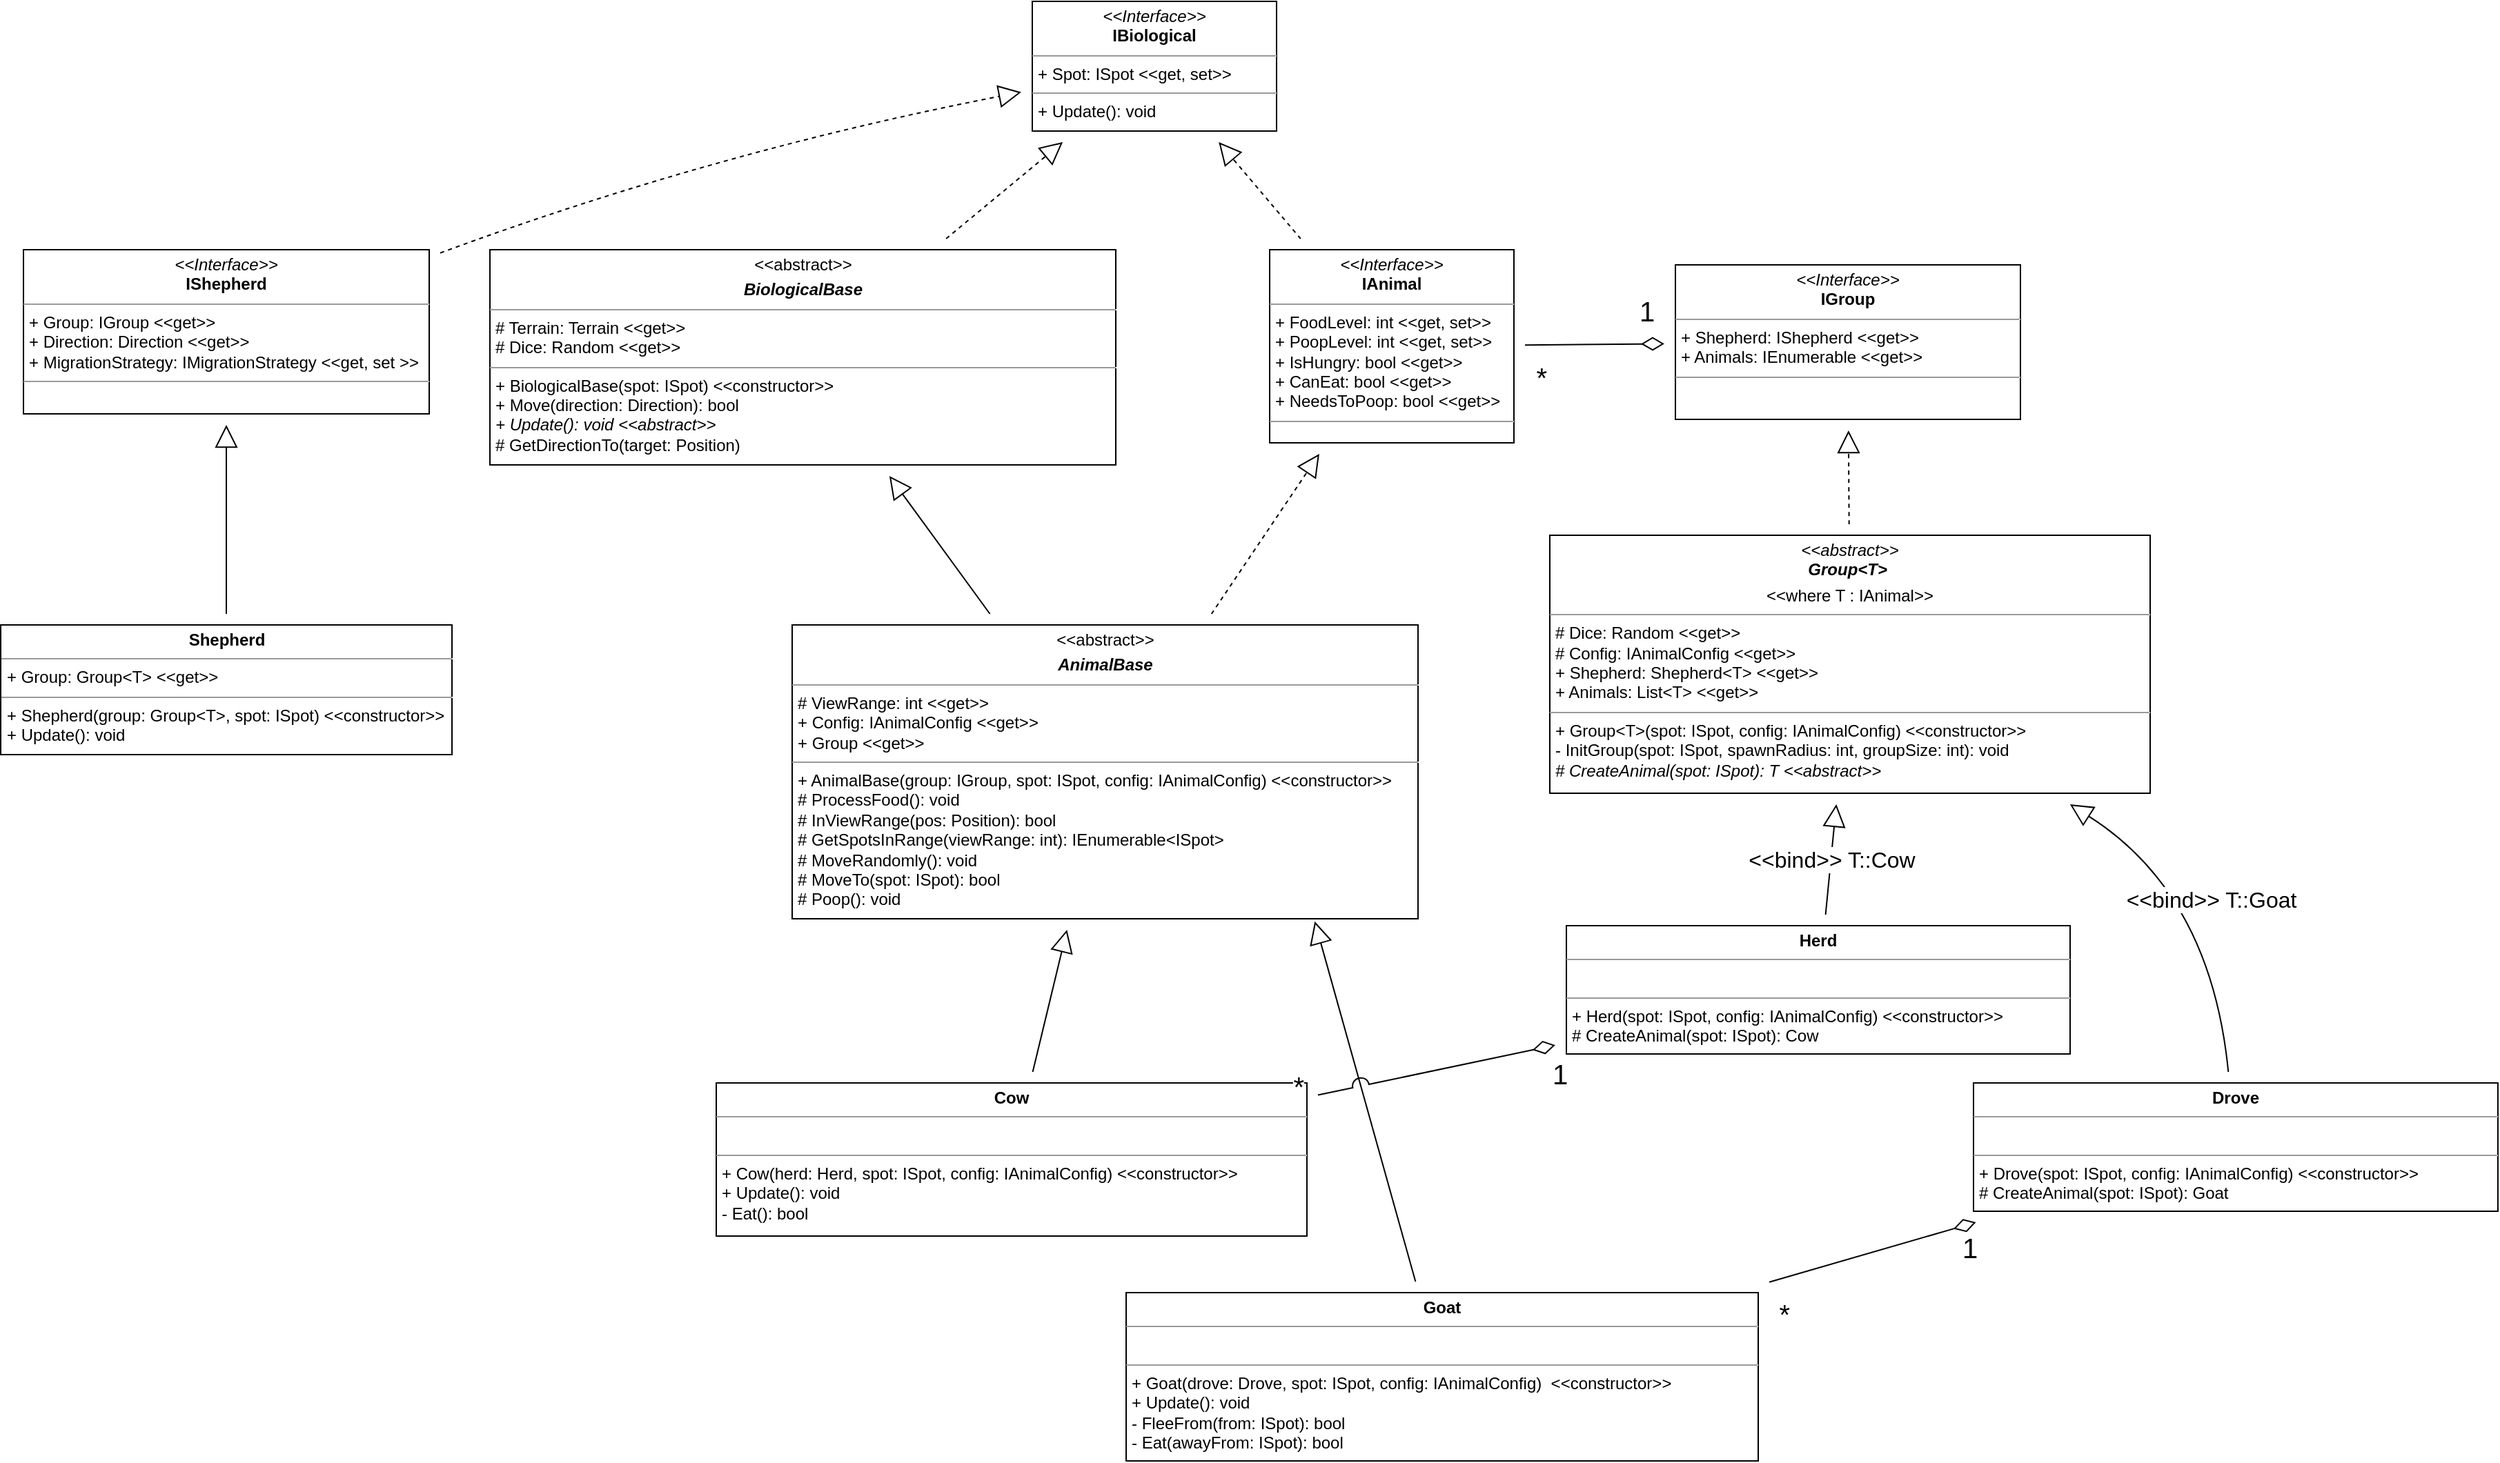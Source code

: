 <mxfile version="17.4.2" type="device"><diagram id="nDmwAzwh6STK1gziYOl3" name="Page-1"><mxGraphModel dx="3419" dy="1558" grid="0" gridSize="10" guides="1" tooltips="1" connect="1" arrows="1" fold="1" page="0" pageScale="1" pageWidth="850" pageHeight="1100" math="0" shadow="0"><root><mxCell id="0"/><mxCell id="1" parent="0"/><mxCell id="Yli_840KHAaYa0BLck_Y-39" style="edgeStyle=none;curved=1;rounded=0;hachureGap=4;orthogonalLoop=1;jettySize=auto;html=1;fontFamily=Helvetica;fontSize=16;endArrow=block;startSize=14;endSize=14;sourcePerimeterSpacing=8;targetPerimeterSpacing=8;endFill=0;dashed=1;" edge="1" parent="1" source="Yli_840KHAaYa0BLck_Y-37" target="Yli_840KHAaYa0BLck_Y-38"><mxGeometry relative="1" as="geometry"/></mxCell><mxCell id="Yli_840KHAaYa0BLck_Y-37" value="&lt;p style=&quot;margin: 0px ; margin-top: 4px ; text-align: center&quot;&gt;&lt;i&gt;&amp;lt;&amp;lt;Interface&amp;gt;&amp;gt;&lt;/i&gt;&lt;br&gt;&lt;b&gt;IAnimal&lt;/b&gt;&lt;/p&gt;&lt;hr size=&quot;1&quot;&gt;&lt;p style=&quot;margin: 0px ; margin-left: 4px&quot;&gt;+ FoodLevel: int &amp;lt;&amp;lt;get, set&amp;gt;&amp;gt;&lt;br&gt;+ PoopLevel: int &amp;lt;&amp;lt;get, set&amp;gt;&amp;gt;&lt;/p&gt;&lt;p style=&quot;margin: 0px ; margin-left: 4px&quot;&gt;+ IsHungry: bool &amp;lt;&amp;lt;get&amp;gt;&amp;gt;&lt;/p&gt;&lt;p style=&quot;margin: 0px ; margin-left: 4px&quot;&gt;+ CanEat: bool &amp;lt;&amp;lt;get&amp;gt;&amp;gt;&lt;/p&gt;&lt;p style=&quot;margin: 0px ; margin-left: 4px&quot;&gt;+ NeedsToPoop: bool &amp;lt;&amp;lt;get&amp;gt;&amp;gt;&lt;/p&gt;&lt;hr size=&quot;1&quot;&gt;&lt;p style=&quot;margin: 0px ; margin-left: 4px&quot;&gt;&lt;br&gt;&lt;/p&gt;" style="verticalAlign=top;align=left;overflow=fill;fontSize=12;fontFamily=Helvetica;html=1;hachureGap=4;" vertex="1" parent="1"><mxGeometry x="113" y="-58" width="177" height="140" as="geometry"/></mxCell><mxCell id="Yli_840KHAaYa0BLck_Y-38" value="&lt;p style=&quot;margin: 0px ; margin-top: 4px ; text-align: center&quot;&gt;&lt;i&gt;&amp;lt;&amp;lt;Interface&amp;gt;&amp;gt;&lt;/i&gt;&lt;br&gt;&lt;b&gt;IBiological&lt;/b&gt;&lt;/p&gt;&lt;hr size=&quot;1&quot;&gt;&lt;p style=&quot;margin: 0px ; margin-left: 4px&quot;&gt;+ Spot: ISpot &amp;lt;&amp;lt;get, set&amp;gt;&amp;gt;&lt;br&gt;&lt;/p&gt;&lt;hr size=&quot;1&quot;&gt;&lt;p style=&quot;margin: 0px ; margin-left: 4px&quot;&gt;+ Update(): void&lt;/p&gt;" style="verticalAlign=top;align=left;overflow=fill;fontSize=12;fontFamily=Helvetica;html=1;hachureGap=4;" vertex="1" parent="1"><mxGeometry x="-59" y="-238" width="177" height="94" as="geometry"/></mxCell><mxCell id="Yli_840KHAaYa0BLck_Y-41" style="edgeStyle=none;curved=1;rounded=0;hachureGap=4;orthogonalLoop=1;jettySize=auto;html=1;fontFamily=Helvetica;fontSize=16;endArrow=block;endFill=0;startSize=14;endSize=14;sourcePerimeterSpacing=8;targetPerimeterSpacing=8;" edge="1" parent="1" source="Yli_840KHAaYa0BLck_Y-40" target="Yli_840KHAaYa0BLck_Y-43"><mxGeometry relative="1" as="geometry"/></mxCell><mxCell id="Yli_840KHAaYa0BLck_Y-40" value="&lt;p style=&quot;margin: 0px ; margin-top: 4px ; text-align: center&quot;&gt;&lt;b&gt;Cow&lt;/b&gt;&lt;/p&gt;&lt;hr size=&quot;1&quot;&gt;&lt;p style=&quot;margin: 0px ; margin-left: 4px&quot;&gt;&lt;br&gt;&lt;/p&gt;&lt;hr size=&quot;1&quot;&gt;&lt;p style=&quot;margin: 0px ; margin-left: 4px&quot;&gt;+ Cow(herd: Herd, spot: ISpot, config: IAnimalConfig) &amp;lt;&amp;lt;constructor&amp;gt;&amp;gt;&lt;/p&gt;&lt;p style=&quot;margin: 0px ; margin-left: 4px&quot;&gt;+ Update(): void&lt;/p&gt;&lt;p style=&quot;margin: 0px ; margin-left: 4px&quot;&gt;- Eat(): bool&lt;/p&gt;" style="verticalAlign=top;align=left;overflow=fill;fontSize=12;fontFamily=Helvetica;html=1;hachureGap=4;" vertex="1" parent="1"><mxGeometry x="-288" y="546" width="428" height="111" as="geometry"/></mxCell><mxCell id="Yli_840KHAaYa0BLck_Y-45" style="edgeStyle=none;rounded=0;hachureGap=4;orthogonalLoop=1;jettySize=auto;html=1;fontFamily=Helvetica;fontSize=16;endArrow=block;endFill=0;startSize=14;endSize=14;sourcePerimeterSpacing=8;targetPerimeterSpacing=8;entryX=0.835;entryY=1.009;entryDx=0;entryDy=0;entryPerimeter=0;" edge="1" parent="1" source="Yli_840KHAaYa0BLck_Y-42" target="Yli_840KHAaYa0BLck_Y-43"><mxGeometry relative="1" as="geometry"><Array as="points"/></mxGeometry></mxCell><mxCell id="Yli_840KHAaYa0BLck_Y-42" value="&lt;p style=&quot;margin: 0px ; margin-top: 4px ; text-align: center&quot;&gt;&lt;b&gt;Goat&lt;/b&gt;&lt;/p&gt;&lt;hr size=&quot;1&quot;&gt;&lt;p style=&quot;margin: 0px ; margin-left: 4px&quot;&gt;&lt;br&gt;&lt;/p&gt;&lt;hr size=&quot;1&quot;&gt;&lt;p style=&quot;margin: 0px 0px 0px 4px&quot;&gt;+ Goat(drove: Drove, spot: ISpot, config: IAnimalConfig)&amp;nbsp; &amp;lt;&amp;lt;constructor&amp;gt;&amp;gt;&lt;/p&gt;&lt;p style=&quot;margin: 0px 0px 0px 4px&quot;&gt;+ Update(): void&lt;/p&gt;&lt;p style=&quot;margin: 0px ; margin-left: 4px&quot;&gt;- FleeFrom(from: ISpot): bool&lt;/p&gt;&lt;p style=&quot;margin: 0px ; margin-left: 4px&quot;&gt;- Eat(awayFrom: ISpot): bool&lt;/p&gt;" style="verticalAlign=top;align=left;overflow=fill;fontSize=12;fontFamily=Helvetica;html=1;hachureGap=4;" vertex="1" parent="1"><mxGeometry x="9" y="698" width="458" height="122" as="geometry"/></mxCell><mxCell id="Yli_840KHAaYa0BLck_Y-44" style="edgeStyle=none;curved=1;rounded=0;hachureGap=4;orthogonalLoop=1;jettySize=auto;html=1;fontFamily=Helvetica;fontSize=16;endArrow=block;endFill=0;startSize=14;endSize=14;sourcePerimeterSpacing=8;targetPerimeterSpacing=8;dashed=1;" edge="1" parent="1" source="Yli_840KHAaYa0BLck_Y-43" target="Yli_840KHAaYa0BLck_Y-37"><mxGeometry relative="1" as="geometry"/></mxCell><mxCell id="Yli_840KHAaYa0BLck_Y-73" style="edgeStyle=none;rounded=0;hachureGap=4;jumpStyle=arc;jumpSize=12;orthogonalLoop=1;jettySize=auto;html=1;fontFamily=Helvetica;fontSize=16;endArrow=block;endFill=0;startSize=14;endSize=14;sourcePerimeterSpacing=8;targetPerimeterSpacing=8;" edge="1" parent="1" source="Yli_840KHAaYa0BLck_Y-43" target="Yli_840KHAaYa0BLck_Y-56"><mxGeometry relative="1" as="geometry"/></mxCell><mxCell id="Yli_840KHAaYa0BLck_Y-43" value="&lt;p style=&quot;margin: 0px ; margin-top: 4px ; text-align: center&quot;&gt;&amp;lt;&amp;lt;abstract&amp;gt;&amp;gt;&lt;/p&gt;&lt;p style=&quot;margin: 0px ; margin-top: 4px ; text-align: center&quot;&gt;&lt;b&gt;&lt;i&gt;AnimalBase&lt;/i&gt;&lt;/b&gt;&lt;/p&gt;&lt;hr size=&quot;1&quot;&gt;&lt;p style=&quot;margin: 0px ; margin-left: 4px&quot;&gt;# ViewRange: int &amp;lt;&amp;lt;get&amp;gt;&amp;gt;&lt;/p&gt;&lt;p style=&quot;margin: 0px ; margin-left: 4px&quot;&gt;+ Config: IAnimalConfig &amp;lt;&amp;lt;get&amp;gt;&amp;gt;&lt;/p&gt;&lt;p style=&quot;margin: 0px ; margin-left: 4px&quot;&gt;+ Group &amp;lt;&amp;lt;get&amp;gt;&amp;gt;&lt;/p&gt;&lt;hr size=&quot;1&quot;&gt;&lt;p style=&quot;margin: 0px ; margin-left: 4px&quot;&gt;+ AnimalBase(group: IGroup, spot: ISpot, config: IAnimalConfig) &amp;lt;&amp;lt;constructor&amp;gt;&amp;gt;&lt;/p&gt;&lt;p style=&quot;margin: 0px ; margin-left: 4px&quot;&gt;# ProcessFood(): void&lt;/p&gt;&lt;p style=&quot;margin: 0px ; margin-left: 4px&quot;&gt;# InViewRange(pos: Position): bool&lt;/p&gt;&lt;p style=&quot;margin: 0px ; margin-left: 4px&quot;&gt;# GetSpotsInRange(viewRange: int): IEnumerable&amp;lt;ISpot&amp;gt;&lt;/p&gt;&lt;p style=&quot;margin: 0px ; margin-left: 4px&quot;&gt;# MoveRandomly(): void&lt;/p&gt;&lt;p style=&quot;margin: 0px ; margin-left: 4px&quot;&gt;# MoveTo(spot: ISpot): bool&lt;/p&gt;&lt;p style=&quot;margin: 0px ; margin-left: 4px&quot;&gt;# Poop(): void&lt;/p&gt;" style="verticalAlign=top;align=left;overflow=fill;fontSize=12;fontFamily=Helvetica;html=1;hachureGap=4;" vertex="1" parent="1"><mxGeometry x="-233" y="214" width="453.5" height="213" as="geometry"/></mxCell><mxCell id="Yli_840KHAaYa0BLck_Y-46" value="&lt;p style=&quot;margin: 0px ; margin-top: 4px ; text-align: center&quot;&gt;&lt;i&gt;&amp;lt;&amp;lt;Interface&amp;gt;&amp;gt;&lt;/i&gt;&lt;br&gt;&lt;b&gt;IGroup&lt;/b&gt;&lt;/p&gt;&lt;hr size=&quot;1&quot;&gt;&lt;p style=&quot;margin: 0px ; margin-left: 4px&quot;&gt;+ Shepherd: IShepherd &amp;lt;&amp;lt;get&amp;gt;&amp;gt;&lt;br&gt;&lt;/p&gt;&lt;p style=&quot;margin: 0px ; margin-left: 4px&quot;&gt;+ Animals: IEnumerable &amp;lt;&amp;lt;get&amp;gt;&amp;gt;&lt;/p&gt;&lt;hr size=&quot;1&quot;&gt;&lt;p style=&quot;margin: 0px ; margin-left: 4px&quot;&gt;&lt;br&gt;&lt;/p&gt;" style="verticalAlign=top;align=left;overflow=fill;fontSize=12;fontFamily=Helvetica;html=1;hachureGap=4;" vertex="1" parent="1"><mxGeometry x="407" y="-47" width="250" height="112" as="geometry"/></mxCell><mxCell id="Yli_840KHAaYa0BLck_Y-48" style="edgeStyle=none;curved=1;rounded=0;hachureGap=4;orthogonalLoop=1;jettySize=auto;html=1;fontFamily=Helvetica;fontSize=16;endArrow=block;endFill=0;startSize=14;endSize=14;sourcePerimeterSpacing=8;targetPerimeterSpacing=8;dashed=1;" edge="1" parent="1" source="Yli_840KHAaYa0BLck_Y-47" target="Yli_840KHAaYa0BLck_Y-46"><mxGeometry relative="1" as="geometry"/></mxCell><mxCell id="Yli_840KHAaYa0BLck_Y-47" value="&lt;p style=&quot;margin: 0px ; margin-top: 4px ; text-align: center&quot;&gt;&lt;i&gt;&amp;lt;&amp;lt;abstract&amp;gt;&amp;gt;&lt;/i&gt;&lt;br&gt;&lt;b&gt;&lt;i&gt;Group&amp;lt;T&amp;gt;&amp;nbsp;&lt;/i&gt;&lt;/b&gt;&lt;/p&gt;&lt;p style=&quot;margin: 0px ; margin-top: 4px ; text-align: center&quot;&gt;&amp;lt;&amp;lt;where T : IAnimal&amp;gt;&amp;gt;&lt;/p&gt;&lt;hr size=&quot;1&quot;&gt;&lt;p style=&quot;margin: 0px ; margin-left: 4px&quot;&gt;# Dice: Random &amp;lt;&amp;lt;get&amp;gt;&amp;gt;&lt;/p&gt;&lt;p style=&quot;margin: 0px ; margin-left: 4px&quot;&gt;# Config: IAnimalConfig &amp;lt;&amp;lt;get&amp;gt;&amp;gt;&lt;/p&gt;&lt;p style=&quot;margin: 0px ; margin-left: 4px&quot;&gt;+ Shepherd: Shepherd&amp;lt;T&amp;gt; &amp;lt;&amp;lt;get&amp;gt;&amp;gt;&lt;/p&gt;&lt;p style=&quot;margin: 0px ; margin-left: 4px&quot;&gt;+ Animals: List&amp;lt;T&amp;gt; &amp;lt;&amp;lt;get&amp;gt;&amp;gt;&amp;nbsp;&lt;/p&gt;&lt;hr size=&quot;1&quot;&gt;&lt;p style=&quot;margin: 0px ; margin-left: 4px&quot;&gt;+ Group&amp;lt;T&amp;gt;(spot: ISpot, config: IAnimalConfig) &amp;lt;&amp;lt;constructor&amp;gt;&amp;gt;&lt;/p&gt;&lt;p style=&quot;margin: 0px ; margin-left: 4px&quot;&gt;- InitGroup(spot: ISpot, spawnRadius: int, groupSize: int): void&lt;/p&gt;&lt;p style=&quot;margin: 0px ; margin-left: 4px&quot;&gt;&lt;i&gt;# CreateAnimal(spot: ISpot): T &amp;lt;&amp;lt;abstract&amp;gt;&amp;gt;&lt;/i&gt;&lt;/p&gt;&lt;p style=&quot;margin: 0px ; margin-left: 4px&quot;&gt;&lt;i&gt;&lt;br&gt;&lt;/i&gt;&lt;/p&gt;" style="verticalAlign=top;align=left;overflow=fill;fontSize=12;fontFamily=Helvetica;html=1;hachureGap=4;" vertex="1" parent="1"><mxGeometry x="316" y="149" width="435" height="187" as="geometry"/></mxCell><mxCell id="Yli_840KHAaYa0BLck_Y-51" value="&amp;lt;&amp;lt;bind&amp;gt;&amp;gt; T::Cow" style="edgeStyle=none;curved=1;rounded=0;hachureGap=4;orthogonalLoop=1;jettySize=auto;html=1;fontFamily=Helvetica;fontSize=16;endArrow=block;endFill=0;startSize=14;endSize=14;sourcePerimeterSpacing=8;targetPerimeterSpacing=8;" edge="1" parent="1" source="Yli_840KHAaYa0BLck_Y-50" target="Yli_840KHAaYa0BLck_Y-47"><mxGeometry relative="1" as="geometry"/></mxCell><mxCell id="Yli_840KHAaYa0BLck_Y-50" value="&lt;p style=&quot;margin: 0px ; margin-top: 4px ; text-align: center&quot;&gt;&lt;b&gt;Herd&lt;/b&gt;&lt;/p&gt;&lt;hr size=&quot;1&quot;&gt;&lt;p style=&quot;margin: 0px ; margin-left: 4px&quot;&gt;&lt;span&gt;&amp;nbsp;&lt;/span&gt;&lt;/p&gt;&lt;hr size=&quot;1&quot;&gt;&lt;p style=&quot;margin: 0px ; margin-left: 4px&quot;&gt;+ Herd(spot: ISpot, config: IAnimalConfig) &amp;lt;&amp;lt;constructor&amp;gt;&amp;gt;&lt;/p&gt;&lt;p style=&quot;margin: 0px ; margin-left: 4px&quot;&gt;&lt;span&gt;# CreateAnimal(spot: ISpot): Cow&lt;/span&gt;&lt;br&gt;&lt;/p&gt;&lt;p style=&quot;margin: 0px ; margin-left: 4px&quot;&gt;&lt;i&gt;&lt;br&gt;&lt;/i&gt;&lt;/p&gt;" style="verticalAlign=top;align=left;overflow=fill;fontSize=12;fontFamily=Helvetica;html=1;hachureGap=4;" vertex="1" parent="1"><mxGeometry x="328" y="432" width="365" height="93" as="geometry"/></mxCell><mxCell id="Yli_840KHAaYa0BLck_Y-53" value="&amp;lt;&amp;lt;bind&amp;gt;&amp;gt; T::Goat" style="edgeStyle=none;curved=1;rounded=0;hachureGap=4;orthogonalLoop=1;jettySize=auto;html=1;fontFamily=Helvetica;fontSize=16;endArrow=block;endFill=0;startSize=14;endSize=14;sourcePerimeterSpacing=8;targetPerimeterSpacing=8;" edge="1" parent="1" source="Yli_840KHAaYa0BLck_Y-52" target="Yli_840KHAaYa0BLck_Y-47"><mxGeometry relative="1" as="geometry"><Array as="points"><mxPoint x="795" y="409"/></Array></mxGeometry></mxCell><mxCell id="Yli_840KHAaYa0BLck_Y-52" value="&lt;p style=&quot;margin: 0px ; margin-top: 4px ; text-align: center&quot;&gt;&lt;b&gt;Drove&lt;/b&gt;&lt;/p&gt;&lt;hr size=&quot;1&quot;&gt;&lt;p style=&quot;margin: 0px ; margin-left: 4px&quot;&gt;&lt;span&gt;&amp;nbsp;&lt;/span&gt;&lt;/p&gt;&lt;hr size=&quot;1&quot;&gt;&lt;p style=&quot;margin: 0px ; margin-left: 4px&quot;&gt;+ Drove(spot: ISpot, config: IAnimalConfig) &amp;lt;&amp;lt;constructor&amp;gt;&amp;gt;&lt;/p&gt;&lt;p style=&quot;margin: 0px ; margin-left: 4px&quot;&gt;&lt;span&gt;# CreateAnimal(spot: ISpot): Goat&lt;/span&gt;&lt;br&gt;&lt;/p&gt;&lt;p style=&quot;margin: 0px ; margin-left: 4px&quot;&gt;&lt;i&gt;&lt;br&gt;&lt;/i&gt;&lt;/p&gt;" style="verticalAlign=top;align=left;overflow=fill;fontSize=12;fontFamily=Helvetica;html=1;hachureGap=4;" vertex="1" parent="1"><mxGeometry x="623" y="546" width="380" height="93" as="geometry"/></mxCell><mxCell id="Yli_840KHAaYa0BLck_Y-58" style="edgeStyle=none;curved=1;rounded=0;hachureGap=4;orthogonalLoop=1;jettySize=auto;html=1;fontFamily=Helvetica;fontSize=16;endArrow=block;endFill=0;startSize=14;endSize=14;sourcePerimeterSpacing=8;targetPerimeterSpacing=8;dashed=1;" edge="1" parent="1" source="Yli_840KHAaYa0BLck_Y-56" target="Yli_840KHAaYa0BLck_Y-38"><mxGeometry relative="1" as="geometry"/></mxCell><mxCell id="Yli_840KHAaYa0BLck_Y-56" value="&lt;p style=&quot;margin: 0px ; margin-top: 4px ; text-align: center&quot;&gt;&amp;lt;&amp;lt;abstract&amp;gt;&amp;gt;&lt;/p&gt;&lt;p style=&quot;margin: 0px ; margin-top: 4px ; text-align: center&quot;&gt;&lt;b&gt;&lt;i&gt;BiologicalBase&lt;/i&gt;&lt;/b&gt;&lt;/p&gt;&lt;hr size=&quot;1&quot;&gt;&lt;p style=&quot;margin: 0px ; margin-left: 4px&quot;&gt;# Terrain: Terrain &amp;lt;&amp;lt;get&amp;gt;&amp;gt;&lt;br&gt;&lt;/p&gt;&lt;p style=&quot;margin: 0px ; margin-left: 4px&quot;&gt;# Dice: Random &amp;lt;&amp;lt;get&amp;gt;&amp;gt;&lt;/p&gt;&lt;hr size=&quot;1&quot;&gt;&lt;p style=&quot;margin: 0px ; margin-left: 4px&quot;&gt;+ BiologicalBase(spot: ISpot) &amp;lt;&amp;lt;constructor&amp;gt;&amp;gt;&lt;/p&gt;&lt;p style=&quot;margin: 0px ; margin-left: 4px&quot;&gt;+ Move(direction: Direction): bool&lt;/p&gt;&lt;p style=&quot;margin: 0px ; margin-left: 4px&quot;&gt;&lt;i&gt;+ Update(): void &amp;lt;&amp;lt;abstract&amp;gt;&amp;gt;&lt;/i&gt;&lt;/p&gt;&lt;p style=&quot;margin: 0px ; margin-left: 4px&quot;&gt;# GetDirectionTo(target: Position)&lt;/p&gt;" style="verticalAlign=top;align=left;overflow=fill;fontSize=12;fontFamily=Helvetica;html=1;hachureGap=4;" vertex="1" parent="1"><mxGeometry x="-452" y="-58" width="453.5" height="156" as="geometry"/></mxCell><mxCell id="Yli_840KHAaYa0BLck_Y-61" value="" style="endArrow=none;html=1;endSize=12;startArrow=diamondThin;startSize=14;startFill=0;rounded=0;hachureGap=4;fontFamily=Helvetica;fontSize=16;sourcePerimeterSpacing=8;targetPerimeterSpacing=8;endFill=0;" edge="1" parent="1" source="Yli_840KHAaYa0BLck_Y-52" target="Yli_840KHAaYa0BLck_Y-42"><mxGeometry relative="1" as="geometry"><mxPoint x="481" y="637.5" as="sourcePoint"/><mxPoint x="481" y="637.5" as="targetPoint"/></mxGeometry></mxCell><mxCell id="Yli_840KHAaYa0BLck_Y-62" value="1" style="edgeLabel;resizable=0;html=1;align=left;verticalAlign=top;hachureGap=4;fontFamily=Helvetica;fontSize=20;" connectable="0" vertex="1" parent="Yli_840KHAaYa0BLck_Y-61"><mxGeometry x="-1" relative="1" as="geometry"><mxPoint x="-12" as="offset"/></mxGeometry></mxCell><mxCell id="Yli_840KHAaYa0BLck_Y-63" value="*" style="edgeLabel;resizable=0;html=1;align=right;verticalAlign=top;hachureGap=4;fontFamily=Helvetica;fontSize=20;" connectable="0" vertex="1" parent="Yli_840KHAaYa0BLck_Y-61"><mxGeometry x="1" relative="1" as="geometry"><mxPoint x="16" y="5" as="offset"/></mxGeometry></mxCell><mxCell id="Yli_840KHAaYa0BLck_Y-64" value="" style="endArrow=none;html=1;endSize=12;startArrow=diamondThin;startSize=14;startFill=0;hachureGap=4;fontFamily=Helvetica;fontSize=16;sourcePerimeterSpacing=8;targetPerimeterSpacing=8;endFill=0;rounded=0;jumpStyle=arc;jumpSize=12;" edge="1" parent="1" source="Yli_840KHAaYa0BLck_Y-50" target="Yli_840KHAaYa0BLck_Y-40"><mxGeometry x="-0.369" y="11" relative="1" as="geometry"><mxPoint x="643" y="688.068" as="sourcePoint"/><mxPoint x="485.0" y="720.441" as="targetPoint"/><mxPoint as="offset"/></mxGeometry></mxCell><mxCell id="Yli_840KHAaYa0BLck_Y-65" value="1" style="edgeLabel;resizable=0;html=1;align=left;verticalAlign=top;hachureGap=4;fontFamily=Helvetica;fontSize=20;" connectable="0" vertex="1" parent="Yli_840KHAaYa0BLck_Y-64"><mxGeometry x="-1" relative="1" as="geometry"><mxPoint x="-4" y="2" as="offset"/></mxGeometry></mxCell><mxCell id="Yli_840KHAaYa0BLck_Y-66" value="*" style="edgeLabel;resizable=0;html=1;align=right;verticalAlign=top;hachureGap=4;fontFamily=Helvetica;fontSize=20;" connectable="0" vertex="1" parent="Yli_840KHAaYa0BLck_Y-64"><mxGeometry x="1" relative="1" as="geometry"><mxPoint x="-9" y="-25" as="offset"/></mxGeometry></mxCell><mxCell id="Yli_840KHAaYa0BLck_Y-67" value="" style="endArrow=none;html=1;endSize=12;startArrow=diamondThin;startSize=14;startFill=0;rounded=0;hachureGap=4;fontFamily=Helvetica;fontSize=16;sourcePerimeterSpacing=8;targetPerimeterSpacing=8;endFill=0;" edge="1" parent="1" source="Yli_840KHAaYa0BLck_Y-46" target="Yli_840KHAaYa0BLck_Y-37"><mxGeometry relative="1" as="geometry"><mxPoint x="643" y="688.068" as="sourcePoint"/><mxPoint x="485.0" y="720.441" as="targetPoint"/></mxGeometry></mxCell><mxCell id="Yli_840KHAaYa0BLck_Y-68" value="1" style="edgeLabel;resizable=0;html=1;align=left;verticalAlign=top;hachureGap=4;fontFamily=Helvetica;fontSize=20;" connectable="0" vertex="1" parent="Yli_840KHAaYa0BLck_Y-67"><mxGeometry x="-1" relative="1" as="geometry"><mxPoint x="-20" y="-42" as="offset"/></mxGeometry></mxCell><mxCell id="Yli_840KHAaYa0BLck_Y-69" value="*" style="edgeLabel;resizable=0;html=1;align=right;verticalAlign=top;hachureGap=4;fontFamily=Helvetica;fontSize=20;" connectable="0" vertex="1" parent="Yli_840KHAaYa0BLck_Y-67"><mxGeometry x="1" relative="1" as="geometry"><mxPoint x="16" y="5" as="offset"/></mxGeometry></mxCell><mxCell id="Yli_840KHAaYa0BLck_Y-75" style="edgeStyle=none;hachureGap=4;jumpStyle=arc;jumpSize=12;orthogonalLoop=1;jettySize=auto;html=1;fontFamily=Helvetica;fontSize=16;endArrow=block;endFill=0;startSize=14;endSize=14;sourcePerimeterSpacing=8;targetPerimeterSpacing=8;dashed=1;curved=1;" edge="1" parent="1" source="Yli_840KHAaYa0BLck_Y-74" target="Yli_840KHAaYa0BLck_Y-38"><mxGeometry relative="1" as="geometry"><Array as="points"><mxPoint x="-289" y="-129"/></Array></mxGeometry></mxCell><mxCell id="Yli_840KHAaYa0BLck_Y-74" value="&lt;p style=&quot;margin: 0px ; margin-top: 4px ; text-align: center&quot;&gt;&lt;i&gt;&amp;lt;&amp;lt;Interface&amp;gt;&amp;gt;&lt;/i&gt;&lt;br&gt;&lt;b&gt;IShepherd&lt;/b&gt;&lt;/p&gt;&lt;hr size=&quot;1&quot;&gt;&lt;p style=&quot;margin: 0px ; margin-left: 4px&quot;&gt;+ Group: IGroup&amp;nbsp;&lt;span&gt;&amp;lt;&amp;lt;get&amp;gt;&amp;gt;&lt;/span&gt;&lt;/p&gt;&lt;p style=&quot;margin: 0px ; margin-left: 4px&quot;&gt;&lt;span&gt;+ Direction: Direction &amp;lt;&amp;lt;get&amp;gt;&amp;gt;&lt;/span&gt;&lt;/p&gt;&lt;p style=&quot;margin: 0px ; margin-left: 4px&quot;&gt;&lt;span&gt;+ MigrationStrategy: IMigrationStrategy &amp;lt;&amp;lt;get, set &amp;gt;&amp;gt;&lt;/span&gt;&lt;/p&gt;&lt;hr size=&quot;1&quot;&gt;&lt;p style=&quot;margin: 0px ; margin-left: 4px&quot;&gt;&lt;br&gt;&lt;/p&gt;" style="verticalAlign=top;align=left;overflow=fill;fontSize=12;fontFamily=Helvetica;html=1;hachureGap=4;" vertex="1" parent="1"><mxGeometry x="-790" y="-58" width="294" height="119" as="geometry"/></mxCell><mxCell id="Yli_840KHAaYa0BLck_Y-77" style="edgeStyle=none;curved=1;hachureGap=4;jumpStyle=arc;jumpSize=12;orthogonalLoop=1;jettySize=auto;html=1;fontFamily=Helvetica;fontSize=16;endArrow=block;endFill=0;startSize=14;endSize=14;sourcePerimeterSpacing=8;targetPerimeterSpacing=8;" edge="1" parent="1" source="Yli_840KHAaYa0BLck_Y-76" target="Yli_840KHAaYa0BLck_Y-74"><mxGeometry relative="1" as="geometry"/></mxCell><mxCell id="Yli_840KHAaYa0BLck_Y-76" value="&lt;p style=&quot;margin: 0px ; margin-top: 4px ; text-align: center&quot;&gt;&lt;b&gt;Shepherd&lt;/b&gt;&lt;/p&gt;&lt;hr size=&quot;1&quot;&gt;&lt;p style=&quot;margin: 0px ; margin-left: 4px&quot;&gt;+ Group: Group&amp;lt;T&amp;gt; &amp;lt;&amp;lt;get&amp;gt;&amp;gt;&lt;/p&gt;&lt;hr size=&quot;1&quot;&gt;&lt;p style=&quot;margin: 0px ; margin-left: 4px&quot;&gt;+ Shepherd(group: Group&amp;lt;T&amp;gt;, spot: ISpot) &amp;lt;&amp;lt;constructor&amp;gt;&amp;gt;&lt;/p&gt;&lt;p style=&quot;margin: 0px ; margin-left: 4px&quot;&gt;+ Update(): void&lt;br&gt;&lt;/p&gt;" style="verticalAlign=top;align=left;overflow=fill;fontSize=12;fontFamily=Helvetica;html=1;hachureGap=4;" vertex="1" parent="1"><mxGeometry x="-806.5" y="214" width="327" height="94" as="geometry"/></mxCell></root></mxGraphModel></diagram></mxfile>